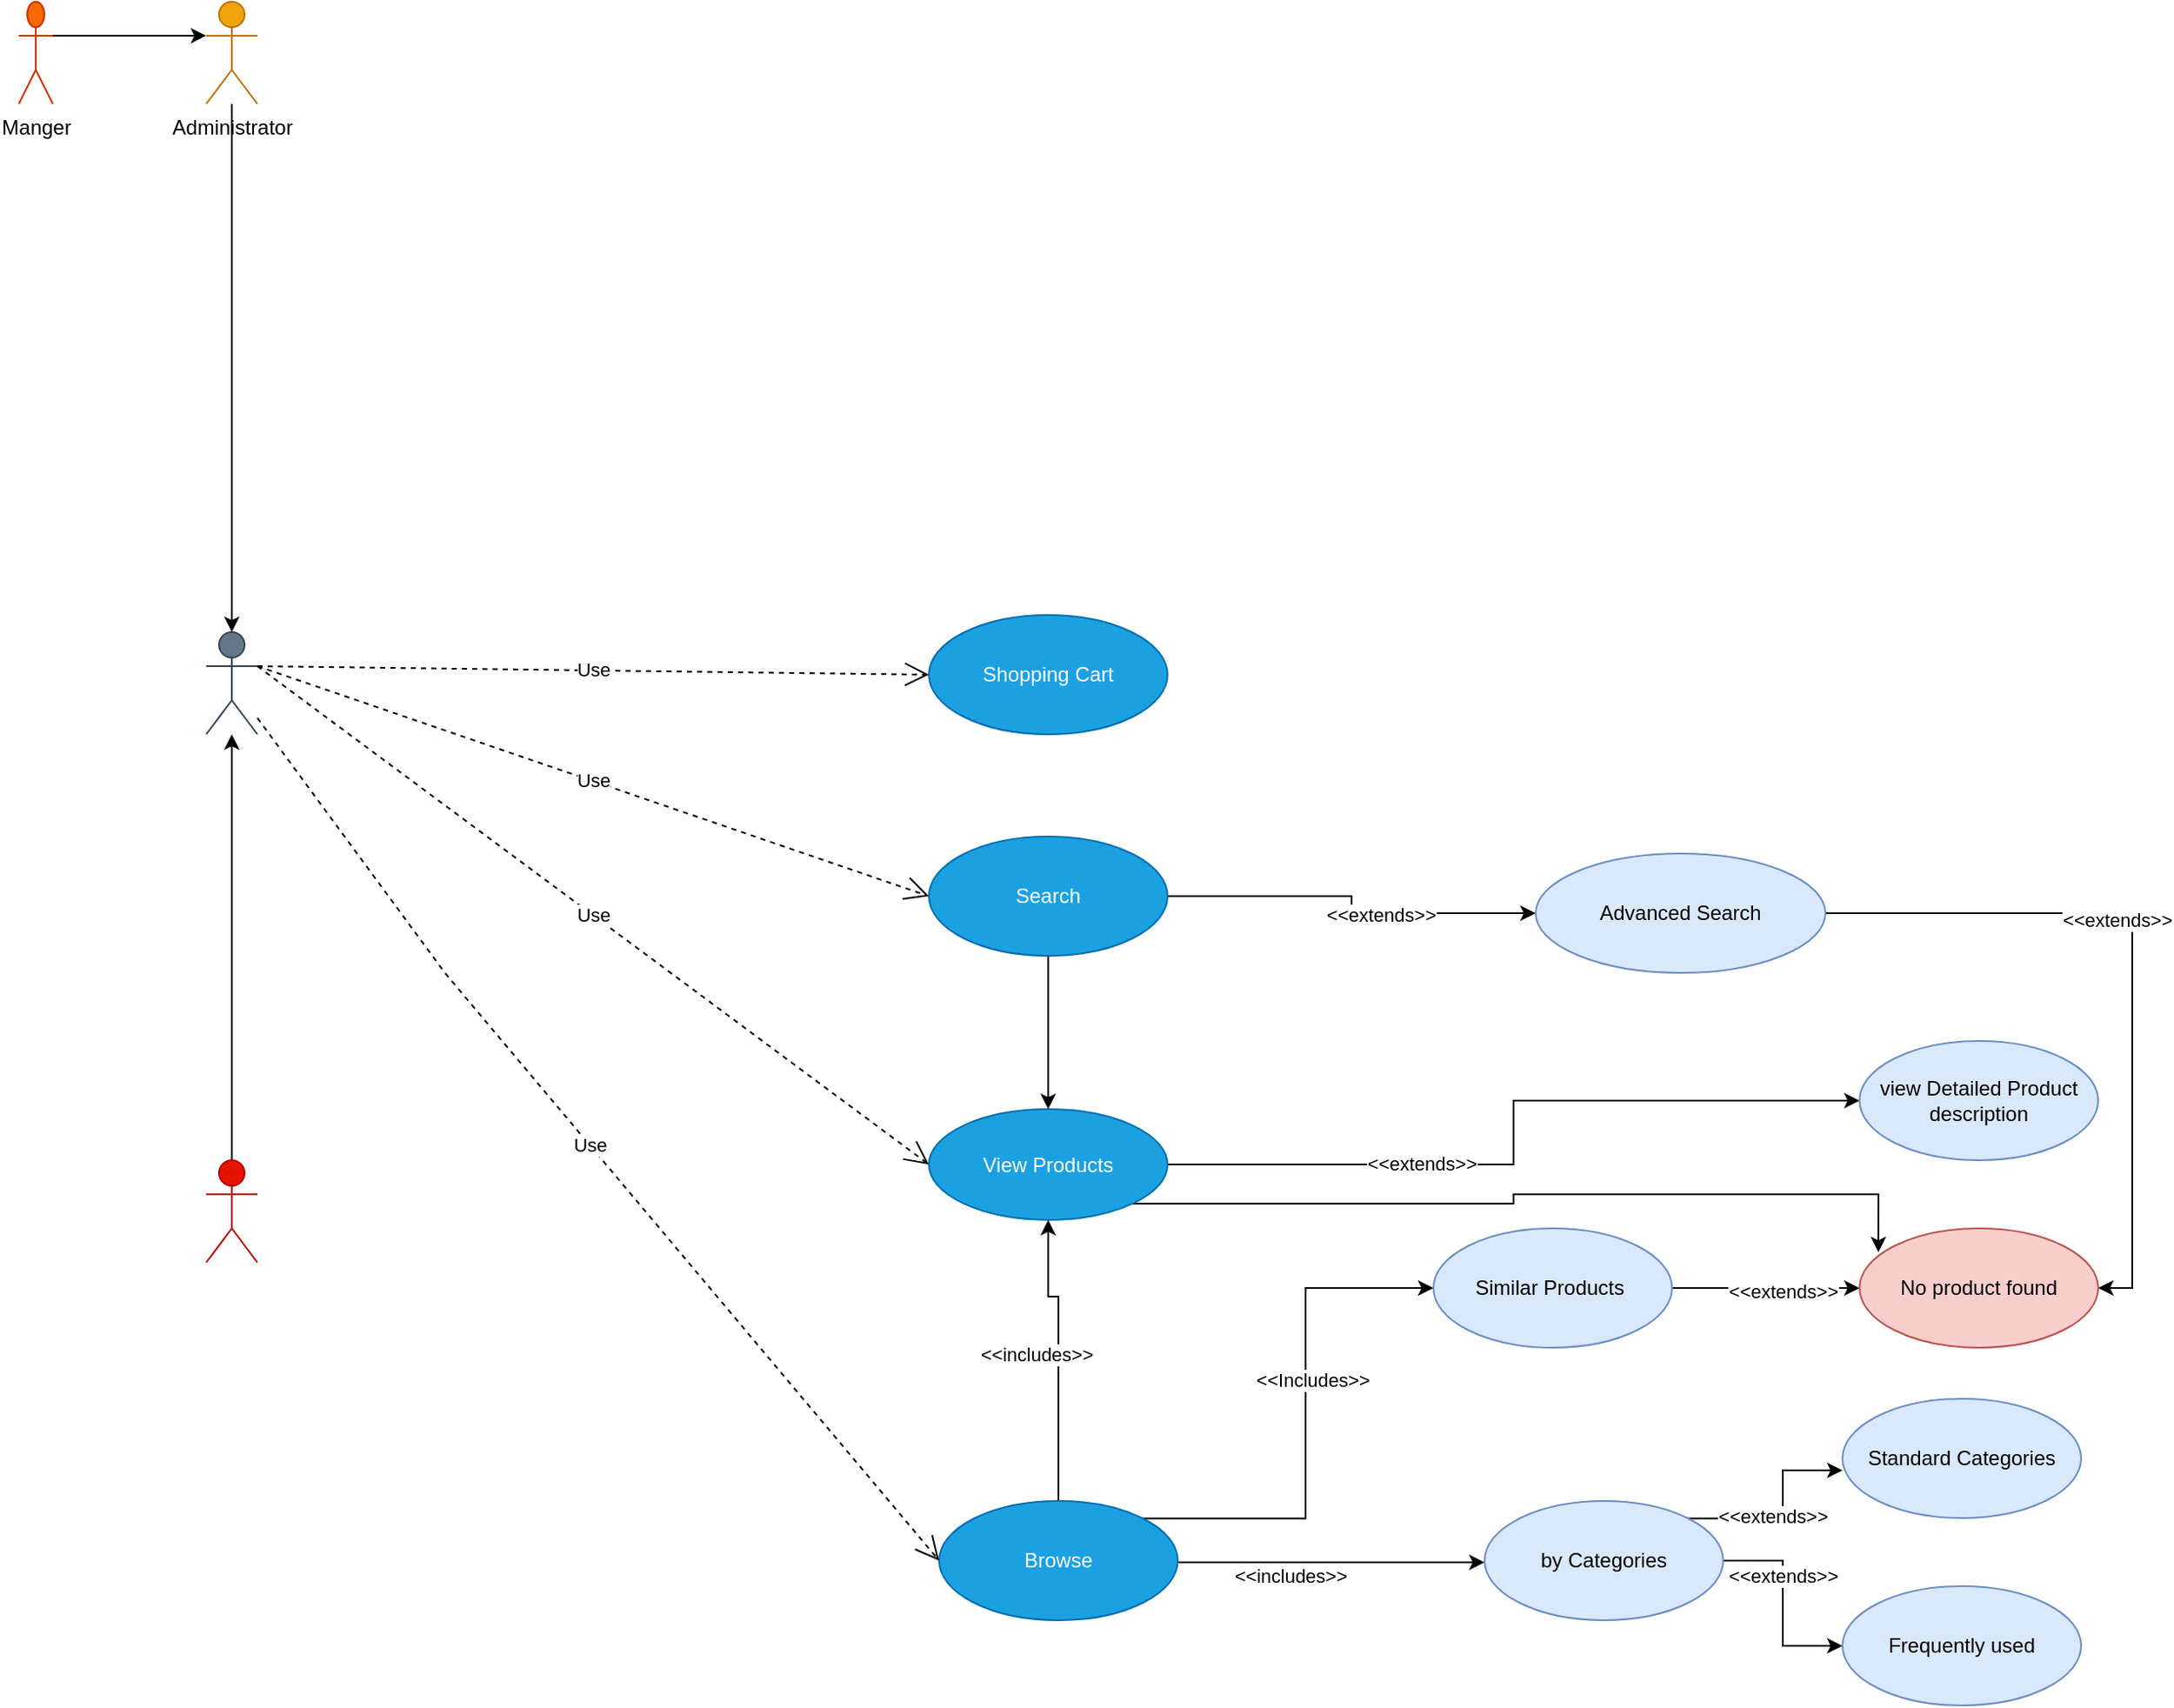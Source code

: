 <mxfile version="21.1.5" type="github">
  <diagram name="Page-1" id="ZTVly2ITTw8a5YO_hz3f">
    <mxGraphModel dx="2284" dy="756" grid="1" gridSize="10" guides="1" tooltips="1" connect="1" arrows="1" fold="1" page="1" pageScale="1" pageWidth="850" pageHeight="1100" math="0" shadow="0">
      <root>
        <mxCell id="0" />
        <mxCell id="1" parent="0" />
        <mxCell id="FQEIfrjWyy0JAj6DcD6v-1" value="User&lt;br&gt;" style="shape=umlActor;verticalLabelPosition=bottom;verticalAlign=top;html=1;fillColor=#647687;fontColor=#ffffff;strokeColor=#314354;" parent="1" vertex="1">
          <mxGeometry x="10" y="820" width="30" height="60" as="geometry" />
        </mxCell>
        <mxCell id="GhqSsI74EfAQUM4jS9OO-28" style="edgeStyle=orthogonalEdgeStyle;rounded=0;orthogonalLoop=1;jettySize=auto;html=1;" edge="1" parent="1" source="GhqSsI74EfAQUM4jS9OO-9" target="FQEIfrjWyy0JAj6DcD6v-1">
          <mxGeometry relative="1" as="geometry" />
        </mxCell>
        <mxCell id="GhqSsI74EfAQUM4jS9OO-9" value="Customer&lt;br&gt;" style="shape=umlActor;verticalLabelPosition=bottom;verticalAlign=top;html=1;fillColor=#e51400;fontColor=#ffffff;strokeColor=#B20000;" vertex="1" parent="1">
          <mxGeometry x="10" y="1130" width="30" height="60" as="geometry" />
        </mxCell>
        <mxCell id="GhqSsI74EfAQUM4jS9OO-29" style="edgeStyle=orthogonalEdgeStyle;rounded=0;orthogonalLoop=1;jettySize=auto;html=1;entryX=0.5;entryY=0;entryDx=0;entryDy=0;entryPerimeter=0;" edge="1" parent="1" source="GhqSsI74EfAQUM4jS9OO-11" target="FQEIfrjWyy0JAj6DcD6v-1">
          <mxGeometry relative="1" as="geometry" />
        </mxCell>
        <mxCell id="GhqSsI74EfAQUM4jS9OO-11" value="Administrator" style="shape=umlActor;verticalLabelPosition=bottom;verticalAlign=top;html=1;fillColor=#f0a30a;fontColor=#000000;strokeColor=#BD7000;" vertex="1" parent="1">
          <mxGeometry x="10" y="450" width="30" height="60" as="geometry" />
        </mxCell>
        <mxCell id="GhqSsI74EfAQUM4jS9OO-30" style="edgeStyle=orthogonalEdgeStyle;rounded=0;orthogonalLoop=1;jettySize=auto;html=1;exitX=1;exitY=0.333;exitDx=0;exitDy=0;exitPerimeter=0;entryX=0;entryY=0.333;entryDx=0;entryDy=0;entryPerimeter=0;" edge="1" parent="1" source="GhqSsI74EfAQUM4jS9OO-13" target="GhqSsI74EfAQUM4jS9OO-11">
          <mxGeometry relative="1" as="geometry" />
        </mxCell>
        <mxCell id="GhqSsI74EfAQUM4jS9OO-13" value="Manger&lt;br&gt;" style="shape=umlActor;verticalLabelPosition=bottom;verticalAlign=top;html=1;fillColor=#fa6800;fontColor=#000000;strokeColor=#C73500;" vertex="1" parent="1">
          <mxGeometry x="-100" y="450" width="20" height="60" as="geometry" />
        </mxCell>
        <mxCell id="GhqSsI74EfAQUM4jS9OO-27" value="" style="edgeStyle=orthogonalEdgeStyle;rounded=0;orthogonalLoop=1;jettySize=auto;html=1;exitX=1;exitY=0.5;exitDx=0;exitDy=0;entryX=0;entryY=0.5;entryDx=0;entryDy=0;" edge="1" parent="1">
          <mxGeometry relative="1" as="geometry">
            <mxPoint x="580" y="1366" as="sourcePoint" />
            <mxPoint x="760" y="1366" as="targetPoint" />
            <Array as="points">
              <mxPoint x="660" y="1366" />
              <mxPoint x="660" y="1366" />
            </Array>
          </mxGeometry>
        </mxCell>
        <mxCell id="GhqSsI74EfAQUM4jS9OO-36" value="&amp;lt;&amp;lt;includes&amp;gt;&amp;gt;" style="edgeLabel;html=1;align=center;verticalAlign=middle;resizable=0;points=[];" vertex="1" connectable="0" parent="GhqSsI74EfAQUM4jS9OO-27">
          <mxGeometry x="-0.271" y="-1" relative="1" as="geometry">
            <mxPoint y="7" as="offset" />
          </mxGeometry>
        </mxCell>
        <mxCell id="GhqSsI74EfAQUM4jS9OO-34" style="edgeStyle=orthogonalEdgeStyle;rounded=0;orthogonalLoop=1;jettySize=auto;html=1;exitX=1;exitY=0;exitDx=0;exitDy=0;entryX=0;entryY=0.5;entryDx=0;entryDy=0;" edge="1" parent="1" source="GhqSsI74EfAQUM4jS9OO-23" target="GhqSsI74EfAQUM4jS9OO-32">
          <mxGeometry relative="1" as="geometry" />
        </mxCell>
        <mxCell id="GhqSsI74EfAQUM4jS9OO-35" value="&amp;lt;&amp;lt;Includes&amp;gt;&amp;gt;" style="edgeLabel;html=1;align=center;verticalAlign=middle;resizable=0;points=[];" vertex="1" connectable="0" parent="GhqSsI74EfAQUM4jS9OO-34">
          <mxGeometry x="0.159" y="-4" relative="1" as="geometry">
            <mxPoint as="offset" />
          </mxGeometry>
        </mxCell>
        <mxCell id="GhqSsI74EfAQUM4jS9OO-51" style="edgeStyle=orthogonalEdgeStyle;rounded=0;orthogonalLoop=1;jettySize=auto;html=1;exitX=0.5;exitY=0;exitDx=0;exitDy=0;entryX=0.5;entryY=1;entryDx=0;entryDy=0;" edge="1" parent="1" source="GhqSsI74EfAQUM4jS9OO-23" target="GhqSsI74EfAQUM4jS9OO-50">
          <mxGeometry relative="1" as="geometry">
            <mxPoint x="520" y="1200" as="targetPoint" />
            <Array as="points">
              <mxPoint x="510" y="1210" />
              <mxPoint x="504" y="1210" />
            </Array>
          </mxGeometry>
        </mxCell>
        <mxCell id="GhqSsI74EfAQUM4jS9OO-52" value="&amp;lt;&amp;lt;includes&amp;gt;&amp;gt;" style="edgeLabel;html=1;align=center;verticalAlign=middle;resizable=0;points=[];" vertex="1" connectable="0" parent="GhqSsI74EfAQUM4jS9OO-51">
          <mxGeometry x="0.18" y="-5" relative="1" as="geometry">
            <mxPoint x="-18" y="15" as="offset" />
          </mxGeometry>
        </mxCell>
        <mxCell id="GhqSsI74EfAQUM4jS9OO-23" value="Browse" style="ellipse;whiteSpace=wrap;html=1;fillColor=#1ba1e2;strokeColor=#006EAF;fontColor=#ffffff;" vertex="1" parent="1">
          <mxGeometry x="440" y="1330" width="140" height="70" as="geometry" />
        </mxCell>
        <mxCell id="GhqSsI74EfAQUM4jS9OO-25" value="Use" style="endArrow=open;endSize=12;dashed=1;html=1;rounded=0;entryX=0;entryY=0.5;entryDx=0;entryDy=0;" edge="1" parent="1" source="FQEIfrjWyy0JAj6DcD6v-1" target="GhqSsI74EfAQUM4jS9OO-23">
          <mxGeometry x="-0.0" width="160" relative="1" as="geometry">
            <mxPoint x="40" y="780" as="sourcePoint" />
            <mxPoint x="200" y="780" as="targetPoint" />
            <Array as="points">
              <mxPoint x="150" y="1020" />
            </Array>
            <mxPoint as="offset" />
          </mxGeometry>
        </mxCell>
        <mxCell id="GhqSsI74EfAQUM4jS9OO-38" value="" style="edgeStyle=orthogonalEdgeStyle;rounded=0;orthogonalLoop=1;jettySize=auto;html=1;" edge="1" parent="1" source="GhqSsI74EfAQUM4jS9OO-26" target="GhqSsI74EfAQUM4jS9OO-37">
          <mxGeometry relative="1" as="geometry" />
        </mxCell>
        <mxCell id="GhqSsI74EfAQUM4jS9OO-44" value="&amp;lt;&amp;lt;extends&amp;gt;&amp;gt;" style="edgeLabel;html=1;align=center;verticalAlign=middle;resizable=0;points=[];" vertex="1" connectable="0" parent="GhqSsI74EfAQUM4jS9OO-38">
          <mxGeometry x="-0.263" relative="1" as="geometry">
            <mxPoint as="offset" />
          </mxGeometry>
        </mxCell>
        <mxCell id="GhqSsI74EfAQUM4jS9OO-43" style="edgeStyle=orthogonalEdgeStyle;rounded=0;orthogonalLoop=1;jettySize=auto;html=1;exitX=1;exitY=0;exitDx=0;exitDy=0;entryX=0;entryY=0.6;entryDx=0;entryDy=0;entryPerimeter=0;" edge="1" parent="1" source="GhqSsI74EfAQUM4jS9OO-26" target="GhqSsI74EfAQUM4jS9OO-40">
          <mxGeometry relative="1" as="geometry" />
        </mxCell>
        <mxCell id="GhqSsI74EfAQUM4jS9OO-45" value="&amp;lt;&amp;lt;extends&amp;gt;&amp;gt;" style="edgeLabel;html=1;align=center;verticalAlign=middle;resizable=0;points=[];" vertex="1" connectable="0" parent="GhqSsI74EfAQUM4jS9OO-43">
          <mxGeometry x="-0.171" y="2" relative="1" as="geometry">
            <mxPoint as="offset" />
          </mxGeometry>
        </mxCell>
        <mxCell id="GhqSsI74EfAQUM4jS9OO-26" value="by Categories" style="ellipse;whiteSpace=wrap;html=1;fillColor=#dae8fc;strokeColor=#6c8ebf;" vertex="1" parent="1">
          <mxGeometry x="760" y="1330" width="140" height="70" as="geometry" />
        </mxCell>
        <mxCell id="GhqSsI74EfAQUM4jS9OO-47" value="" style="edgeStyle=orthogonalEdgeStyle;rounded=0;orthogonalLoop=1;jettySize=auto;html=1;" edge="1" parent="1" source="GhqSsI74EfAQUM4jS9OO-32" target="GhqSsI74EfAQUM4jS9OO-46">
          <mxGeometry relative="1" as="geometry" />
        </mxCell>
        <mxCell id="GhqSsI74EfAQUM4jS9OO-49" value="&amp;lt;&amp;lt;extends&amp;gt;&amp;gt;" style="edgeLabel;html=1;align=center;verticalAlign=middle;resizable=0;points=[];" vertex="1" connectable="0" parent="GhqSsI74EfAQUM4jS9OO-47">
          <mxGeometry x="0.173" y="-2" relative="1" as="geometry">
            <mxPoint as="offset" />
          </mxGeometry>
        </mxCell>
        <mxCell id="GhqSsI74EfAQUM4jS9OO-32" value="Similar Products&amp;nbsp;" style="ellipse;whiteSpace=wrap;html=1;fillColor=#dae8fc;strokeColor=#6c8ebf;" vertex="1" parent="1">
          <mxGeometry x="730" y="1170" width="140" height="70" as="geometry" />
        </mxCell>
        <mxCell id="GhqSsI74EfAQUM4jS9OO-37" value="Frequently used" style="ellipse;whiteSpace=wrap;html=1;fillColor=#dae8fc;strokeColor=#6c8ebf;" vertex="1" parent="1">
          <mxGeometry x="970" y="1380" width="140" height="70" as="geometry" />
        </mxCell>
        <mxCell id="GhqSsI74EfAQUM4jS9OO-40" value="Standard Categories" style="ellipse;whiteSpace=wrap;html=1;fillColor=#dae8fc;strokeColor=#6c8ebf;" vertex="1" parent="1">
          <mxGeometry x="970" y="1270" width="140" height="70" as="geometry" />
        </mxCell>
        <mxCell id="GhqSsI74EfAQUM4jS9OO-46" value="No product found" style="ellipse;whiteSpace=wrap;html=1;fillColor=#f8cecc;strokeColor=#b85450;" vertex="1" parent="1">
          <mxGeometry x="980" y="1170" width="140" height="70" as="geometry" />
        </mxCell>
        <mxCell id="GhqSsI74EfAQUM4jS9OO-54" value="" style="edgeStyle=orthogonalEdgeStyle;rounded=0;orthogonalLoop=1;jettySize=auto;html=1;" edge="1" parent="1" source="GhqSsI74EfAQUM4jS9OO-50" target="GhqSsI74EfAQUM4jS9OO-53">
          <mxGeometry relative="1" as="geometry" />
        </mxCell>
        <mxCell id="GhqSsI74EfAQUM4jS9OO-55" value="&amp;lt;&amp;lt;extends&amp;gt;&amp;gt;" style="edgeLabel;html=1;align=center;verticalAlign=middle;resizable=0;points=[];" vertex="1" connectable="0" parent="GhqSsI74EfAQUM4jS9OO-54">
          <mxGeometry x="-0.329" y="1" relative="1" as="geometry">
            <mxPoint as="offset" />
          </mxGeometry>
        </mxCell>
        <mxCell id="GhqSsI74EfAQUM4jS9OO-56" style="edgeStyle=orthogonalEdgeStyle;rounded=0;orthogonalLoop=1;jettySize=auto;html=1;entryX=0.079;entryY=0.2;entryDx=0;entryDy=0;entryPerimeter=0;exitX=1;exitY=1;exitDx=0;exitDy=0;" edge="1" parent="1" source="GhqSsI74EfAQUM4jS9OO-50" target="GhqSsI74EfAQUM4jS9OO-46">
          <mxGeometry relative="1" as="geometry" />
        </mxCell>
        <mxCell id="GhqSsI74EfAQUM4jS9OO-53" value="view Detailed Product description" style="ellipse;whiteSpace=wrap;html=1;fillColor=#dae8fc;strokeColor=#6c8ebf;" vertex="1" parent="1">
          <mxGeometry x="980" y="1060" width="140" height="70" as="geometry" />
        </mxCell>
        <mxCell id="GhqSsI74EfAQUM4jS9OO-57" value="Use" style="endArrow=open;endSize=12;dashed=1;html=1;rounded=0;exitX=1;exitY=0.333;exitDx=0;exitDy=0;exitPerimeter=0;entryX=0;entryY=0.5;entryDx=0;entryDy=0;" edge="1" parent="1" source="FQEIfrjWyy0JAj6DcD6v-1" target="GhqSsI74EfAQUM4jS9OO-50">
          <mxGeometry width="160" relative="1" as="geometry">
            <mxPoint x="40" y="780" as="sourcePoint" />
            <mxPoint x="650" y="650" as="targetPoint" />
          </mxGeometry>
        </mxCell>
        <mxCell id="GhqSsI74EfAQUM4jS9OO-50" value="View Products" style="ellipse;whiteSpace=wrap;html=1;fillColor=#1ba1e2;strokeColor=#006EAF;fontColor=#ffffff;" vertex="1" parent="1">
          <mxGeometry x="434" y="1100" width="140" height="65" as="geometry" />
        </mxCell>
        <mxCell id="GhqSsI74EfAQUM4jS9OO-68" value="" style="edgeStyle=orthogonalEdgeStyle;rounded=0;orthogonalLoop=1;jettySize=auto;html=1;" edge="1" parent="1" source="GhqSsI74EfAQUM4jS9OO-62" target="GhqSsI74EfAQUM4jS9OO-67">
          <mxGeometry relative="1" as="geometry" />
        </mxCell>
        <mxCell id="GhqSsI74EfAQUM4jS9OO-69" value="&amp;lt;&amp;lt;extends&amp;gt;&amp;gt;" style="edgeLabel;html=1;align=center;verticalAlign=middle;resizable=0;points=[];" vertex="1" connectable="0" parent="GhqSsI74EfAQUM4jS9OO-68">
          <mxGeometry x="0.191" y="-1" relative="1" as="geometry">
            <mxPoint as="offset" />
          </mxGeometry>
        </mxCell>
        <mxCell id="GhqSsI74EfAQUM4jS9OO-74" style="edgeStyle=orthogonalEdgeStyle;rounded=0;orthogonalLoop=1;jettySize=auto;html=1;entryX=0.5;entryY=0;entryDx=0;entryDy=0;" edge="1" parent="1" source="GhqSsI74EfAQUM4jS9OO-62" target="GhqSsI74EfAQUM4jS9OO-50">
          <mxGeometry relative="1" as="geometry" />
        </mxCell>
        <mxCell id="GhqSsI74EfAQUM4jS9OO-62" value="Search" style="ellipse;whiteSpace=wrap;html=1;fillColor=#1ba1e2;strokeColor=#006EAF;fontColor=#ffffff;" vertex="1" parent="1">
          <mxGeometry x="434" y="940" width="140" height="70" as="geometry" />
        </mxCell>
        <mxCell id="GhqSsI74EfAQUM4jS9OO-66" value="Use" style="endArrow=open;endSize=12;dashed=1;html=1;rounded=0;entryX=0;entryY=0.5;entryDx=0;entryDy=0;" edge="1" parent="1" target="GhqSsI74EfAQUM4jS9OO-62">
          <mxGeometry width="160" relative="1" as="geometry">
            <mxPoint x="40" y="840" as="sourcePoint" />
            <mxPoint x="200" y="840" as="targetPoint" />
          </mxGeometry>
        </mxCell>
        <mxCell id="GhqSsI74EfAQUM4jS9OO-70" style="edgeStyle=orthogonalEdgeStyle;rounded=0;orthogonalLoop=1;jettySize=auto;html=1;entryX=1;entryY=0.5;entryDx=0;entryDy=0;" edge="1" parent="1" source="GhqSsI74EfAQUM4jS9OO-67" target="GhqSsI74EfAQUM4jS9OO-46">
          <mxGeometry relative="1" as="geometry" />
        </mxCell>
        <mxCell id="GhqSsI74EfAQUM4jS9OO-71" value="&amp;lt;&amp;lt;extends&amp;gt;&amp;gt;" style="edgeLabel;html=1;align=center;verticalAlign=middle;resizable=0;points=[];" vertex="1" connectable="0" parent="GhqSsI74EfAQUM4jS9OO-70">
          <mxGeometry x="-0.186" y="-4" relative="1" as="geometry">
            <mxPoint as="offset" />
          </mxGeometry>
        </mxCell>
        <mxCell id="GhqSsI74EfAQUM4jS9OO-67" value="Advanced Search" style="ellipse;whiteSpace=wrap;html=1;fillColor=#dae8fc;strokeColor=#6c8ebf;" vertex="1" parent="1">
          <mxGeometry x="790" y="950" width="170" height="70" as="geometry" />
        </mxCell>
        <mxCell id="GhqSsI74EfAQUM4jS9OO-72" value="Shopping Cart" style="ellipse;whiteSpace=wrap;html=1;fillColor=#1ba1e2;strokeColor=#006EAF;fontColor=#ffffff;" vertex="1" parent="1">
          <mxGeometry x="434" y="810" width="140" height="70" as="geometry" />
        </mxCell>
        <mxCell id="GhqSsI74EfAQUM4jS9OO-73" value="Use" style="endArrow=open;endSize=12;dashed=1;html=1;rounded=0;entryX=0;entryY=0.5;entryDx=0;entryDy=0;" edge="1" parent="1" target="GhqSsI74EfAQUM4jS9OO-72">
          <mxGeometry width="160" relative="1" as="geometry">
            <mxPoint x="40" y="840" as="sourcePoint" />
            <mxPoint x="190" y="850" as="targetPoint" />
          </mxGeometry>
        </mxCell>
      </root>
    </mxGraphModel>
  </diagram>
</mxfile>

